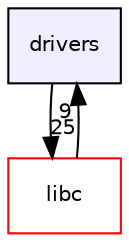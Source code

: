digraph "drivers" {
  compound=true
  node [ fontsize="10", fontname="Helvetica"];
  edge [ labelfontsize="10", labelfontname="Helvetica"];
  dir_14bc92f4b96c8519b376567118ac28b3 [shape=box, label="drivers", style="filled", fillcolor="#eeeeff", pencolor="black", URL="dir_14bc92f4b96c8519b376567118ac28b3.html"];
  dir_fc1eb218ab426e5adb60367f98438da0 [shape=box label="libc" fillcolor="white" style="filled" color="red" URL="dir_fc1eb218ab426e5adb60367f98438da0.html"];
  dir_fc1eb218ab426e5adb60367f98438da0->dir_14bc92f4b96c8519b376567118ac28b3 [headlabel="9", labeldistance=1.5 headhref="dir_000002_000000.html"];
  dir_14bc92f4b96c8519b376567118ac28b3->dir_fc1eb218ab426e5adb60367f98438da0 [headlabel="25", labeldistance=1.5 headhref="dir_000000_000002.html"];
}
